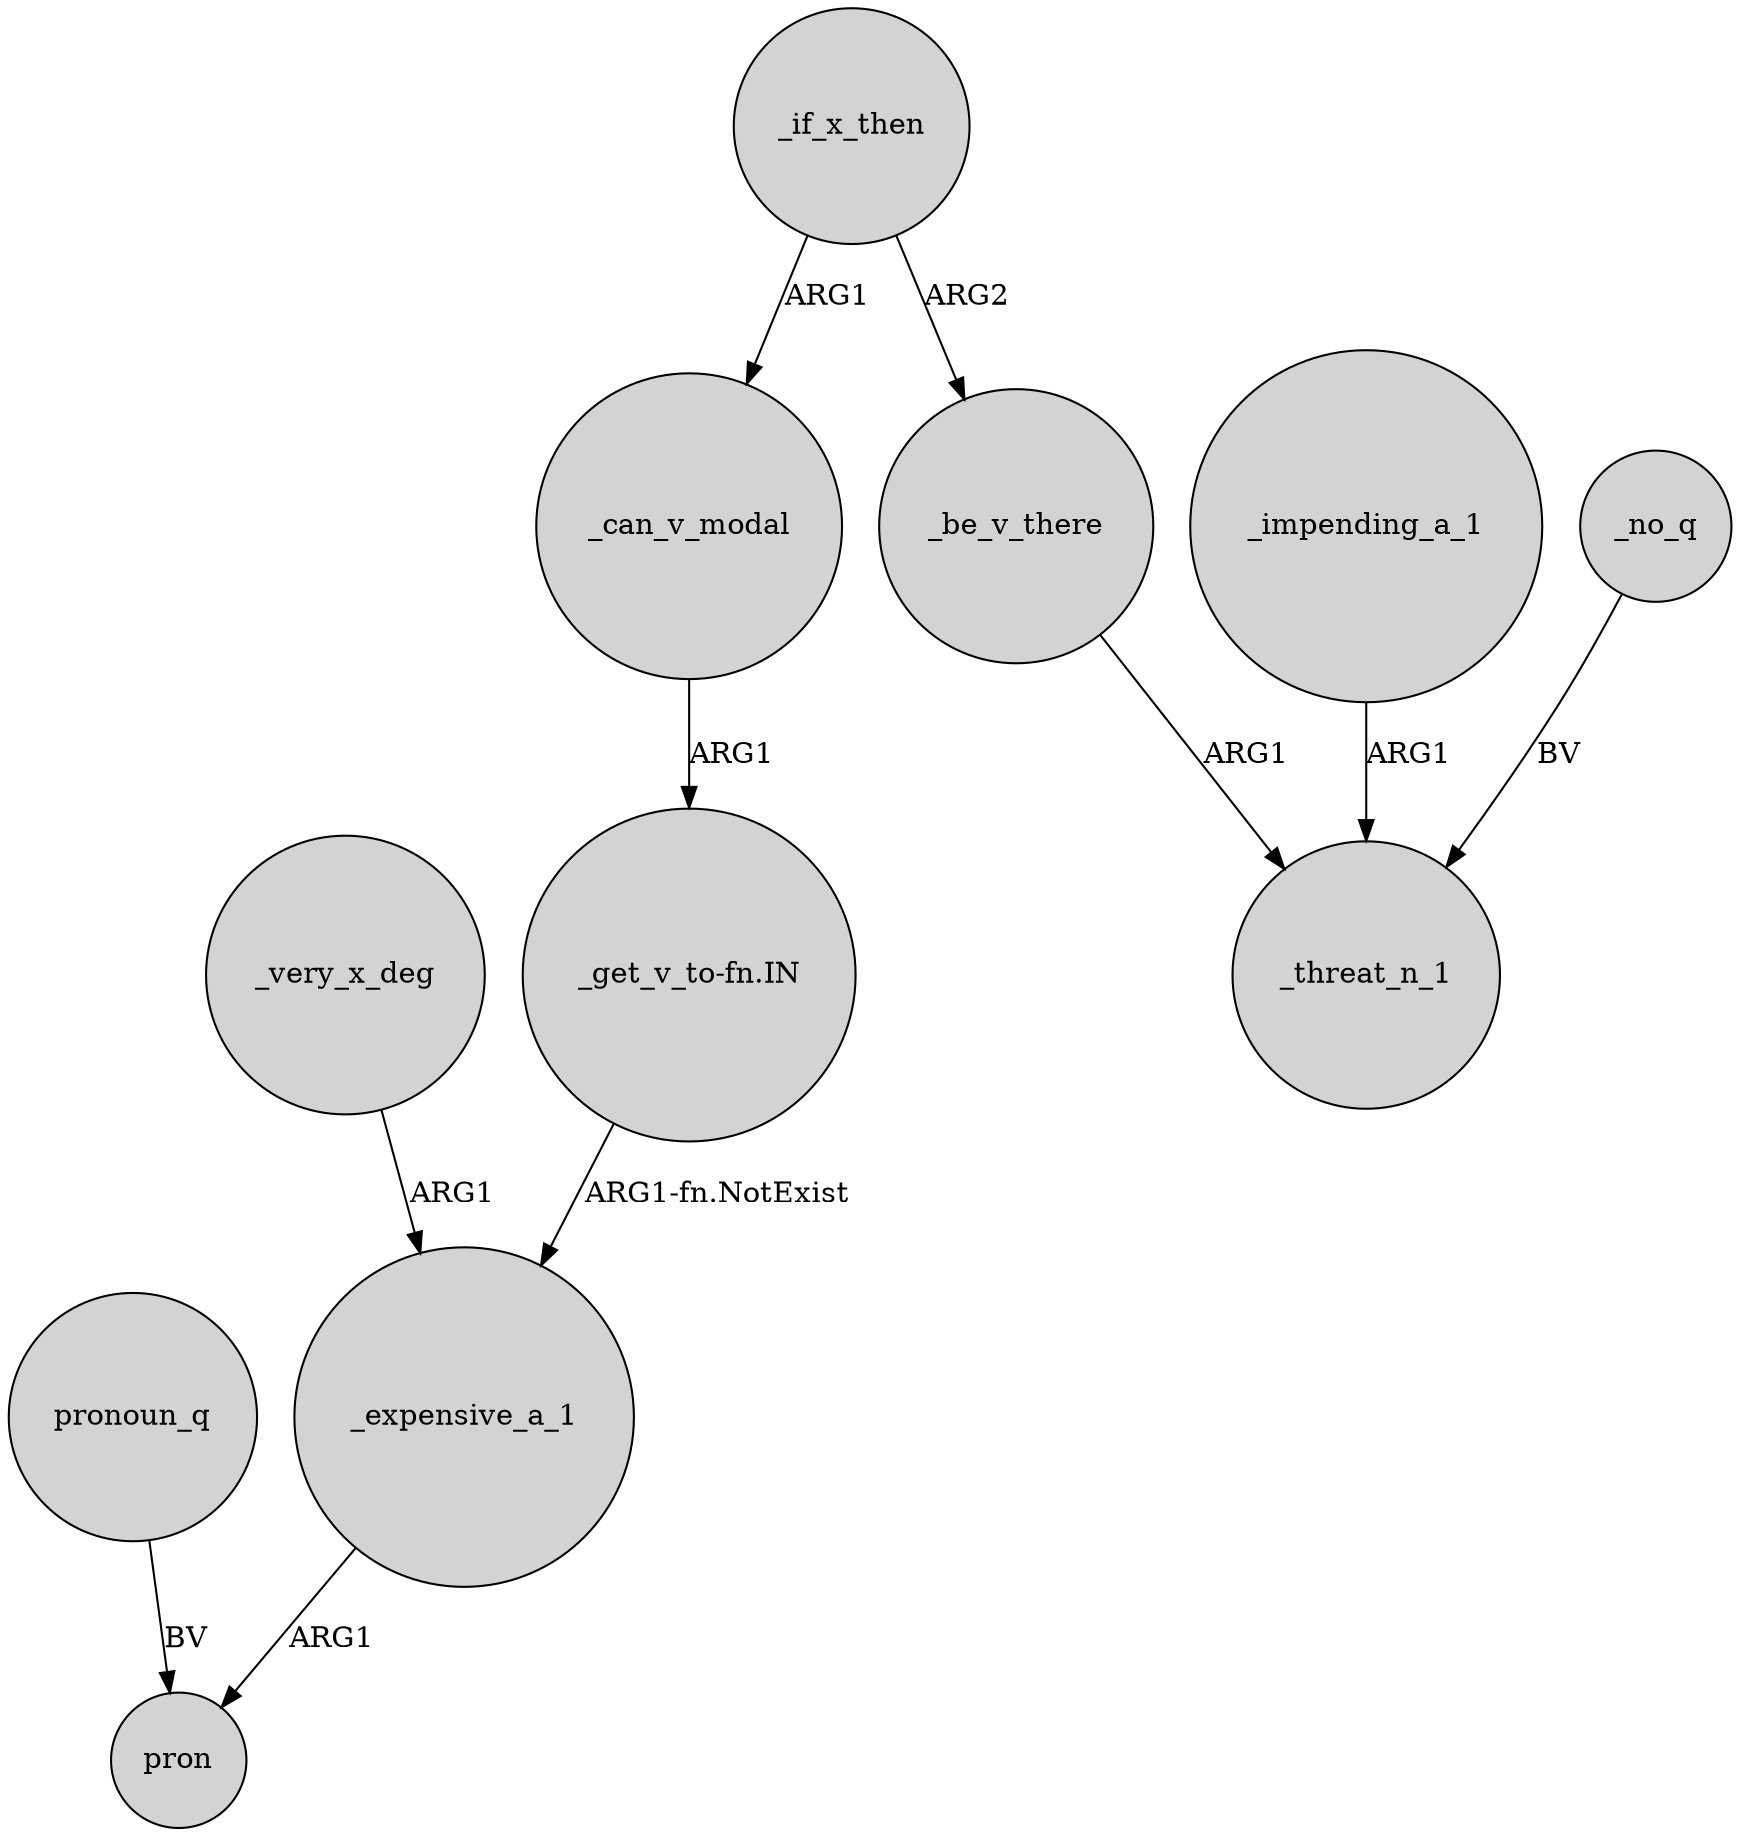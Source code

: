 digraph {
	node [shape=circle style=filled]
	_can_v_modal -> "_get_v_to-fn.IN" [label=ARG1]
	_if_x_then -> _be_v_there [label=ARG2]
	_if_x_then -> _can_v_modal [label=ARG1]
	_be_v_there -> _threat_n_1 [label=ARG1]
	_impending_a_1 -> _threat_n_1 [label=ARG1]
	_no_q -> _threat_n_1 [label=BV]
	"_get_v_to-fn.IN" -> _expensive_a_1 [label="ARG1-fn.NotExist"]
	_very_x_deg -> _expensive_a_1 [label=ARG1]
	_expensive_a_1 -> pron [label=ARG1]
	pronoun_q -> pron [label=BV]
}

